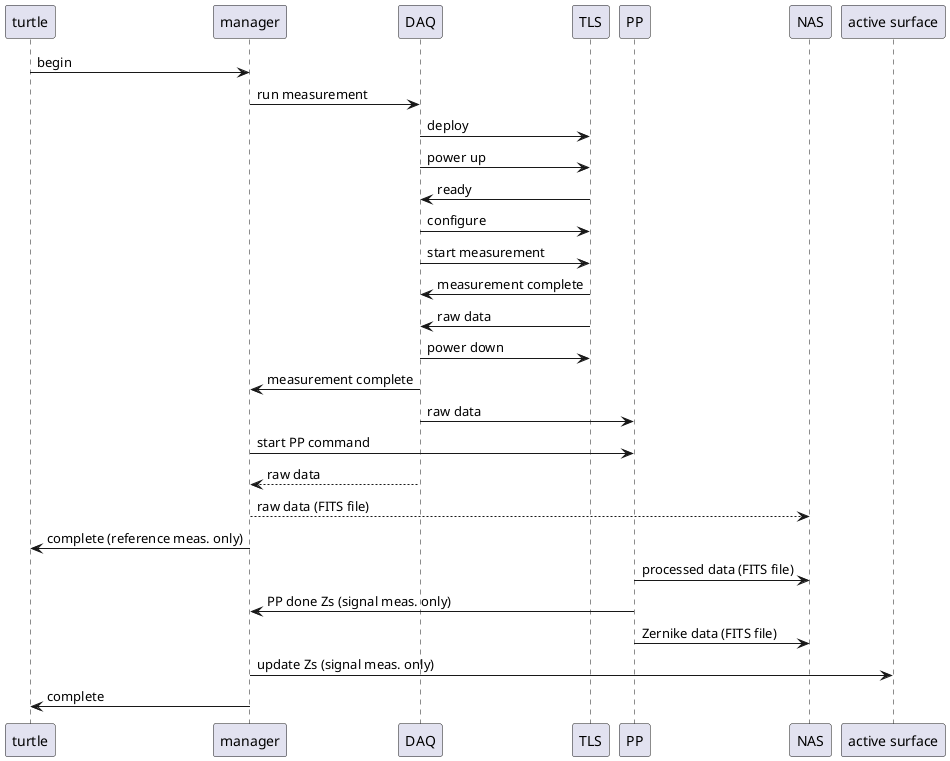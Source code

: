 @startuml
turtle -> manager: begin
manager -> DAQ: run measurement
DAQ -> TLS: deploy
DAQ -> TLS: power up
TLS -> DAQ: ready
DAQ -> TLS: configure
DAQ -> TLS: start measurement
TLS -> DAQ: measurement complete
TLS -> DAQ : raw data
DAQ -> TLS : power down
DAQ -> manager : measurement complete

DAQ -> PP: raw data
manager -> PP: start PP command
DAQ ---> manager: raw data

manager ---> NAS : raw data (FITS file)

manager -> turtle: complete (reference meas. only)
PP -> NAS : processed data (FITS file)
PP -> manager: PP done Zs (signal meas. only)
PP -> NAS : Zernike data (FITS file)
manager -> "active surface": update Zs (signal meas. only)
manager -> turtle: complete
@enduml
